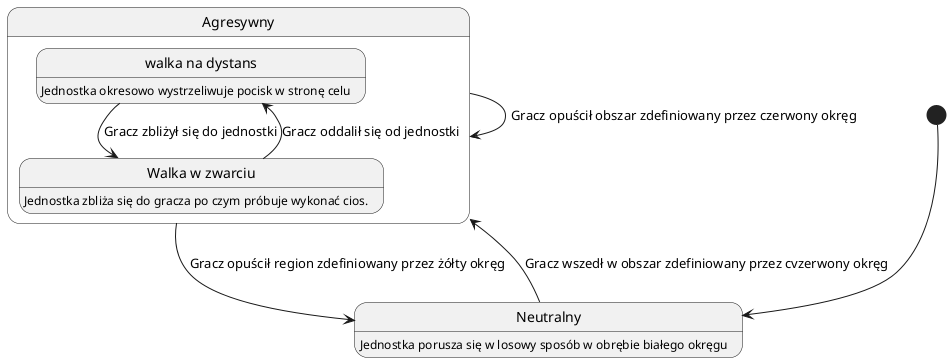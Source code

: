 @startuml
[*] --> Neutralny
Neutralny --> Agresywny : Gracz wszedł w obszar zdefiniowany przez cvzerwony okręg
Neutralny : Jednostka porusza się w losowy sposób w obrębie białego okręgu
state Agresywny {
  range --> melee : Gracz zbliżył się do jednostki
  melee --> range : Gracz oddalił się od jednostki
  state melee as "Walka w zwarciu" : Jednostka zbliża się do gracza po czym próbuje wykonać cios.
  state range as "walka na dystans" : Jednostka okresowo wystrzeliwuje pocisk w stronę celu
}
Agresywny -> Neutralny : Gracz opuścił region zdefiniowany przez żółty okręg
Agresywny -> Agresywny : Gracz opuścił obszar zdefiniowany przez czerwony okręg
 
@enduml
